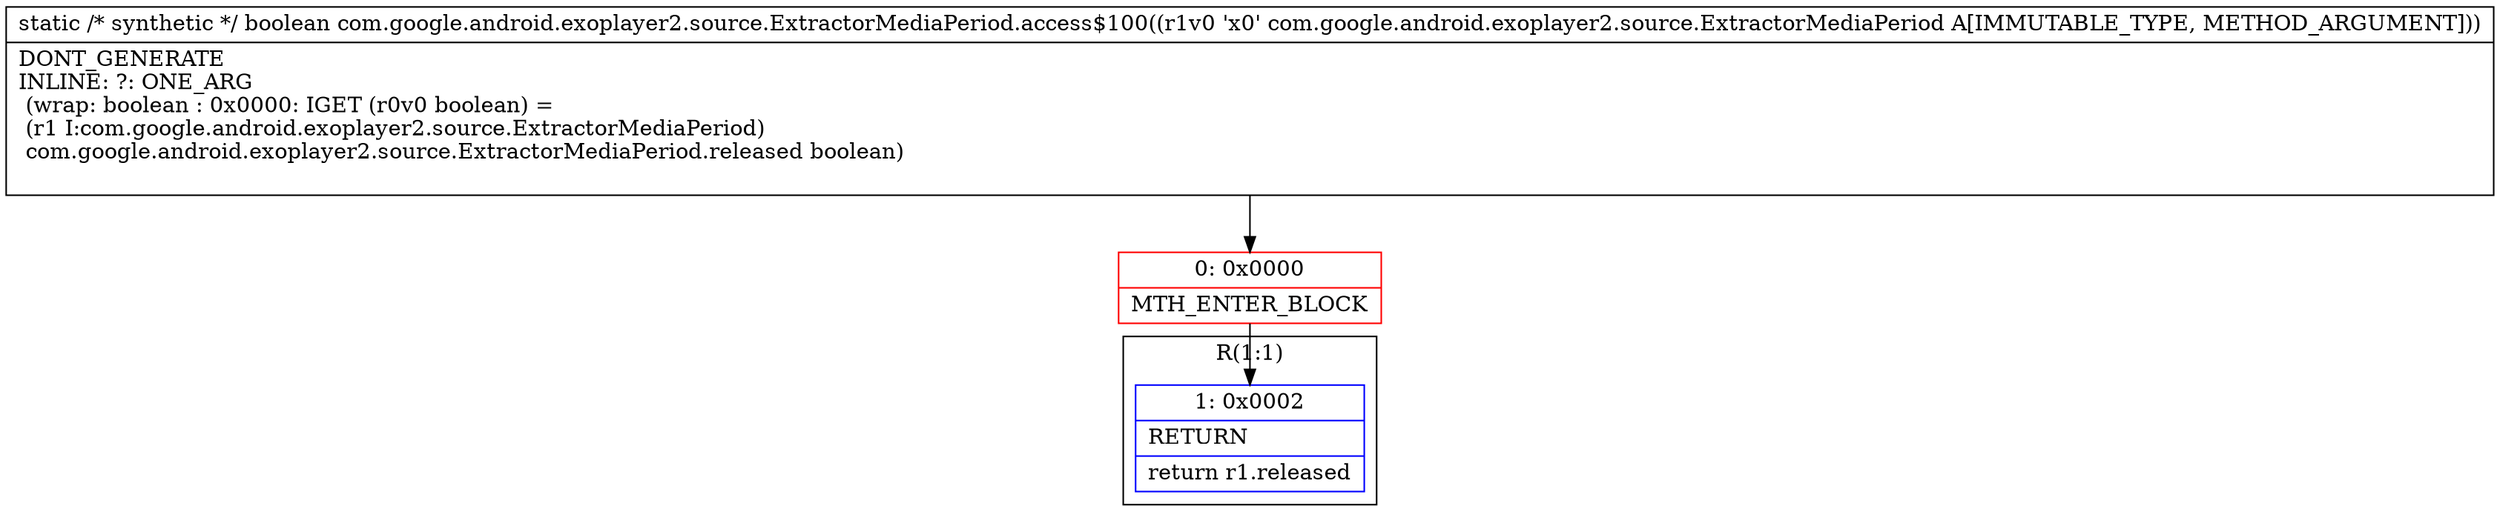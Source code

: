 digraph "CFG forcom.google.android.exoplayer2.source.ExtractorMediaPeriod.access$100(Lcom\/google\/android\/exoplayer2\/source\/ExtractorMediaPeriod;)Z" {
subgraph cluster_Region_1214021765 {
label = "R(1:1)";
node [shape=record,color=blue];
Node_1 [shape=record,label="{1\:\ 0x0002|RETURN\l|return r1.released\l}"];
}
Node_0 [shape=record,color=red,label="{0\:\ 0x0000|MTH_ENTER_BLOCK\l}"];
MethodNode[shape=record,label="{static \/* synthetic *\/ boolean com.google.android.exoplayer2.source.ExtractorMediaPeriod.access$100((r1v0 'x0' com.google.android.exoplayer2.source.ExtractorMediaPeriod A[IMMUTABLE_TYPE, METHOD_ARGUMENT]))  | DONT_GENERATE\lINLINE: ?: ONE_ARG  \l  (wrap: boolean : 0x0000: IGET  (r0v0 boolean) = \l  (r1 I:com.google.android.exoplayer2.source.ExtractorMediaPeriod)\l com.google.android.exoplayer2.source.ExtractorMediaPeriod.released boolean)\l\l}"];
MethodNode -> Node_0;
Node_0 -> Node_1;
}

